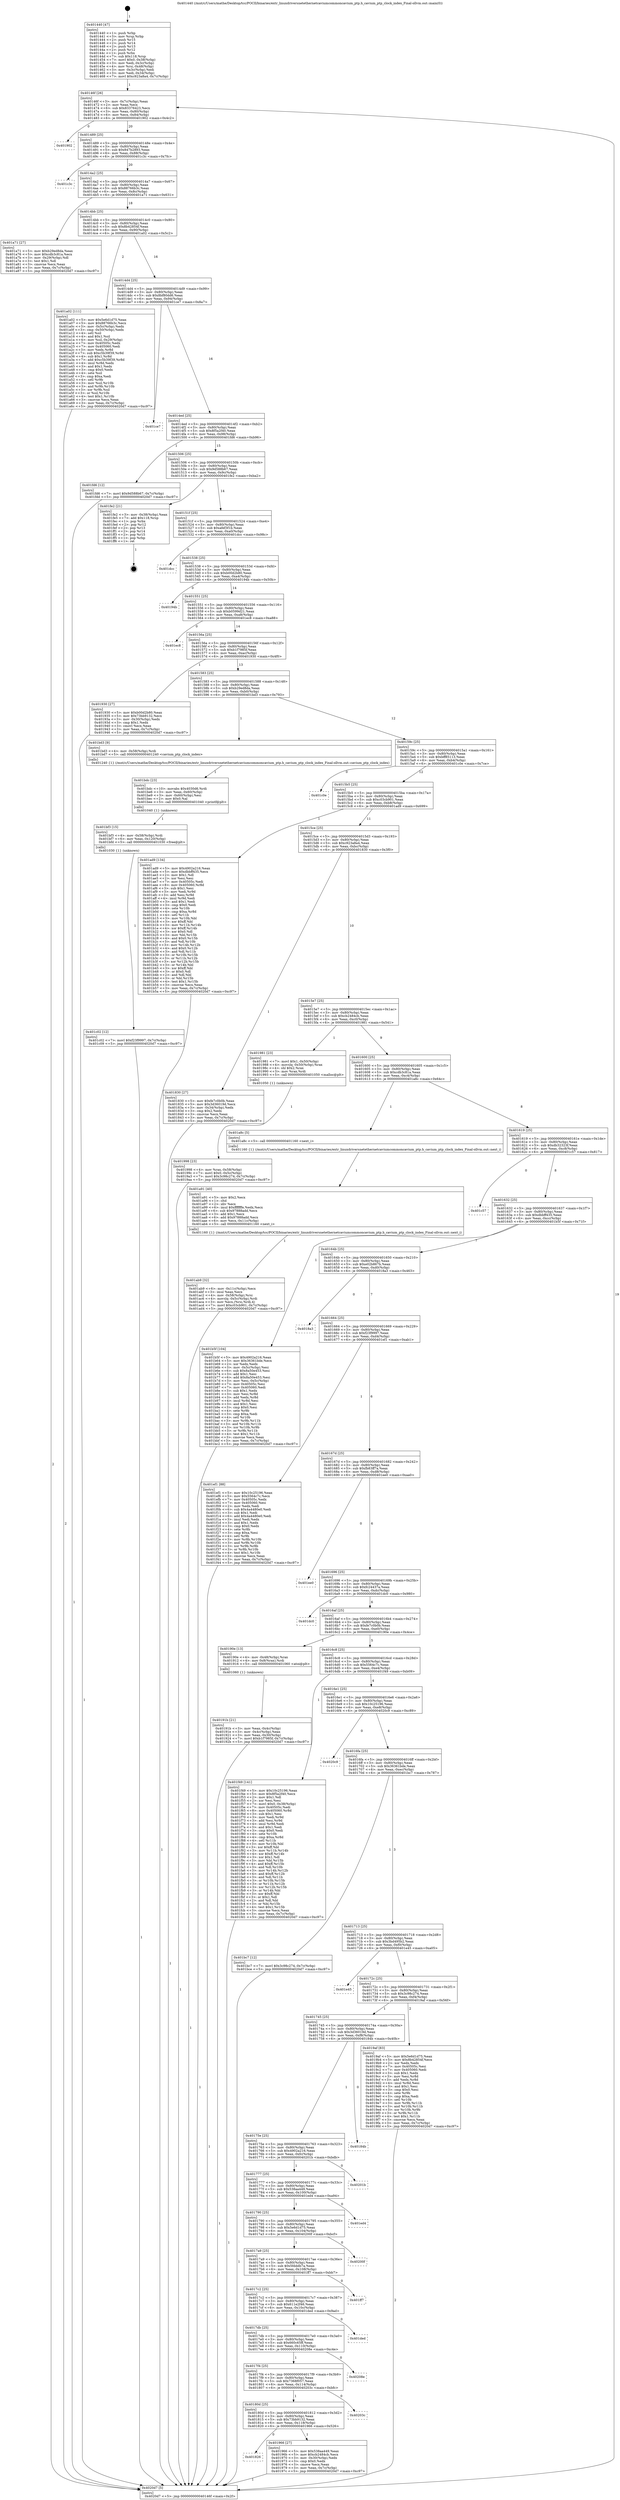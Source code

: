 digraph "0x401440" {
  label = "0x401440 (/mnt/c/Users/mathe/Desktop/tcc/POCII/binaries/extr_linuxdriversnetethernetcaviumcommoncavium_ptp.h_cavium_ptp_clock_index_Final-ollvm.out::main(0))"
  labelloc = "t"
  node[shape=record]

  Entry [label="",width=0.3,height=0.3,shape=circle,fillcolor=black,style=filled]
  "0x40146f" [label="{
     0x40146f [26]\l
     | [instrs]\l
     &nbsp;&nbsp;0x40146f \<+3\>: mov -0x7c(%rbp),%eax\l
     &nbsp;&nbsp;0x401472 \<+2\>: mov %eax,%ecx\l
     &nbsp;&nbsp;0x401474 \<+6\>: sub $0x83376423,%ecx\l
     &nbsp;&nbsp;0x40147a \<+3\>: mov %eax,-0x80(%rbp)\l
     &nbsp;&nbsp;0x40147d \<+6\>: mov %ecx,-0x84(%rbp)\l
     &nbsp;&nbsp;0x401483 \<+6\>: je 0000000000401902 \<main+0x4c2\>\l
  }"]
  "0x401902" [label="{
     0x401902\l
  }", style=dashed]
  "0x401489" [label="{
     0x401489 [25]\l
     | [instrs]\l
     &nbsp;&nbsp;0x401489 \<+5\>: jmp 000000000040148e \<main+0x4e\>\l
     &nbsp;&nbsp;0x40148e \<+3\>: mov -0x80(%rbp),%eax\l
     &nbsp;&nbsp;0x401491 \<+5\>: sub $0x847b2893,%eax\l
     &nbsp;&nbsp;0x401496 \<+6\>: mov %eax,-0x88(%rbp)\l
     &nbsp;&nbsp;0x40149c \<+6\>: je 0000000000401c3c \<main+0x7fc\>\l
  }"]
  Exit [label="",width=0.3,height=0.3,shape=circle,fillcolor=black,style=filled,peripheries=2]
  "0x401c3c" [label="{
     0x401c3c\l
  }", style=dashed]
  "0x4014a2" [label="{
     0x4014a2 [25]\l
     | [instrs]\l
     &nbsp;&nbsp;0x4014a2 \<+5\>: jmp 00000000004014a7 \<main+0x67\>\l
     &nbsp;&nbsp;0x4014a7 \<+3\>: mov -0x80(%rbp),%eax\l
     &nbsp;&nbsp;0x4014aa \<+5\>: sub $0x88766b3c,%eax\l
     &nbsp;&nbsp;0x4014af \<+6\>: mov %eax,-0x8c(%rbp)\l
     &nbsp;&nbsp;0x4014b5 \<+6\>: je 0000000000401a71 \<main+0x631\>\l
  }"]
  "0x401c02" [label="{
     0x401c02 [12]\l
     | [instrs]\l
     &nbsp;&nbsp;0x401c02 \<+7\>: movl $0xf23f9997,-0x7c(%rbp)\l
     &nbsp;&nbsp;0x401c09 \<+5\>: jmp 00000000004020d7 \<main+0xc97\>\l
  }"]
  "0x401a71" [label="{
     0x401a71 [27]\l
     | [instrs]\l
     &nbsp;&nbsp;0x401a71 \<+5\>: mov $0xb29ed8da,%eax\l
     &nbsp;&nbsp;0x401a76 \<+5\>: mov $0xcdb3c81a,%ecx\l
     &nbsp;&nbsp;0x401a7b \<+3\>: mov -0x29(%rbp),%dl\l
     &nbsp;&nbsp;0x401a7e \<+3\>: test $0x1,%dl\l
     &nbsp;&nbsp;0x401a81 \<+3\>: cmovne %ecx,%eax\l
     &nbsp;&nbsp;0x401a84 \<+3\>: mov %eax,-0x7c(%rbp)\l
     &nbsp;&nbsp;0x401a87 \<+5\>: jmp 00000000004020d7 \<main+0xc97\>\l
  }"]
  "0x4014bb" [label="{
     0x4014bb [25]\l
     | [instrs]\l
     &nbsp;&nbsp;0x4014bb \<+5\>: jmp 00000000004014c0 \<main+0x80\>\l
     &nbsp;&nbsp;0x4014c0 \<+3\>: mov -0x80(%rbp),%eax\l
     &nbsp;&nbsp;0x4014c3 \<+5\>: sub $0x8b42854f,%eax\l
     &nbsp;&nbsp;0x4014c8 \<+6\>: mov %eax,-0x90(%rbp)\l
     &nbsp;&nbsp;0x4014ce \<+6\>: je 0000000000401a02 \<main+0x5c2\>\l
  }"]
  "0x401bf3" [label="{
     0x401bf3 [15]\l
     | [instrs]\l
     &nbsp;&nbsp;0x401bf3 \<+4\>: mov -0x58(%rbp),%rdi\l
     &nbsp;&nbsp;0x401bf7 \<+6\>: mov %eax,-0x120(%rbp)\l
     &nbsp;&nbsp;0x401bfd \<+5\>: call 0000000000401030 \<free@plt\>\l
     | [calls]\l
     &nbsp;&nbsp;0x401030 \{1\} (unknown)\l
  }"]
  "0x401a02" [label="{
     0x401a02 [111]\l
     | [instrs]\l
     &nbsp;&nbsp;0x401a02 \<+5\>: mov $0x5e6d1d75,%eax\l
     &nbsp;&nbsp;0x401a07 \<+5\>: mov $0x88766b3c,%ecx\l
     &nbsp;&nbsp;0x401a0c \<+3\>: mov -0x5c(%rbp),%edx\l
     &nbsp;&nbsp;0x401a0f \<+3\>: cmp -0x50(%rbp),%edx\l
     &nbsp;&nbsp;0x401a12 \<+4\>: setl %sil\l
     &nbsp;&nbsp;0x401a16 \<+4\>: and $0x1,%sil\l
     &nbsp;&nbsp;0x401a1a \<+4\>: mov %sil,-0x29(%rbp)\l
     &nbsp;&nbsp;0x401a1e \<+7\>: mov 0x40505c,%edx\l
     &nbsp;&nbsp;0x401a25 \<+7\>: mov 0x405060,%edi\l
     &nbsp;&nbsp;0x401a2c \<+3\>: mov %edx,%r8d\l
     &nbsp;&nbsp;0x401a2f \<+7\>: sub $0xc5b39f39,%r8d\l
     &nbsp;&nbsp;0x401a36 \<+4\>: sub $0x1,%r8d\l
     &nbsp;&nbsp;0x401a3a \<+7\>: add $0xc5b39f39,%r8d\l
     &nbsp;&nbsp;0x401a41 \<+4\>: imul %r8d,%edx\l
     &nbsp;&nbsp;0x401a45 \<+3\>: and $0x1,%edx\l
     &nbsp;&nbsp;0x401a48 \<+3\>: cmp $0x0,%edx\l
     &nbsp;&nbsp;0x401a4b \<+4\>: sete %sil\l
     &nbsp;&nbsp;0x401a4f \<+3\>: cmp $0xa,%edi\l
     &nbsp;&nbsp;0x401a52 \<+4\>: setl %r9b\l
     &nbsp;&nbsp;0x401a56 \<+3\>: mov %sil,%r10b\l
     &nbsp;&nbsp;0x401a59 \<+3\>: and %r9b,%r10b\l
     &nbsp;&nbsp;0x401a5c \<+3\>: xor %r9b,%sil\l
     &nbsp;&nbsp;0x401a5f \<+3\>: or %sil,%r10b\l
     &nbsp;&nbsp;0x401a62 \<+4\>: test $0x1,%r10b\l
     &nbsp;&nbsp;0x401a66 \<+3\>: cmovne %ecx,%eax\l
     &nbsp;&nbsp;0x401a69 \<+3\>: mov %eax,-0x7c(%rbp)\l
     &nbsp;&nbsp;0x401a6c \<+5\>: jmp 00000000004020d7 \<main+0xc97\>\l
  }"]
  "0x4014d4" [label="{
     0x4014d4 [25]\l
     | [instrs]\l
     &nbsp;&nbsp;0x4014d4 \<+5\>: jmp 00000000004014d9 \<main+0x99\>\l
     &nbsp;&nbsp;0x4014d9 \<+3\>: mov -0x80(%rbp),%eax\l
     &nbsp;&nbsp;0x4014dc \<+5\>: sub $0x8bf80dd6,%eax\l
     &nbsp;&nbsp;0x4014e1 \<+6\>: mov %eax,-0x94(%rbp)\l
     &nbsp;&nbsp;0x4014e7 \<+6\>: je 0000000000401ce7 \<main+0x8a7\>\l
  }"]
  "0x401bdc" [label="{
     0x401bdc [23]\l
     | [instrs]\l
     &nbsp;&nbsp;0x401bdc \<+10\>: movabs $0x4030d6,%rdi\l
     &nbsp;&nbsp;0x401be6 \<+3\>: mov %eax,-0x60(%rbp)\l
     &nbsp;&nbsp;0x401be9 \<+3\>: mov -0x60(%rbp),%esi\l
     &nbsp;&nbsp;0x401bec \<+2\>: mov $0x0,%al\l
     &nbsp;&nbsp;0x401bee \<+5\>: call 0000000000401040 \<printf@plt\>\l
     | [calls]\l
     &nbsp;&nbsp;0x401040 \{1\} (unknown)\l
  }"]
  "0x401ce7" [label="{
     0x401ce7\l
  }", style=dashed]
  "0x4014ed" [label="{
     0x4014ed [25]\l
     | [instrs]\l
     &nbsp;&nbsp;0x4014ed \<+5\>: jmp 00000000004014f2 \<main+0xb2\>\l
     &nbsp;&nbsp;0x4014f2 \<+3\>: mov -0x80(%rbp),%eax\l
     &nbsp;&nbsp;0x4014f5 \<+5\>: sub $0x8f5a2f40,%eax\l
     &nbsp;&nbsp;0x4014fa \<+6\>: mov %eax,-0x98(%rbp)\l
     &nbsp;&nbsp;0x401500 \<+6\>: je 0000000000401fd6 \<main+0xb96\>\l
  }"]
  "0x401ab9" [label="{
     0x401ab9 [32]\l
     | [instrs]\l
     &nbsp;&nbsp;0x401ab9 \<+6\>: mov -0x11c(%rbp),%ecx\l
     &nbsp;&nbsp;0x401abf \<+3\>: imul %eax,%ecx\l
     &nbsp;&nbsp;0x401ac2 \<+4\>: mov -0x58(%rbp),%rsi\l
     &nbsp;&nbsp;0x401ac6 \<+4\>: movslq -0x5c(%rbp),%rdi\l
     &nbsp;&nbsp;0x401aca \<+3\>: mov %ecx,(%rsi,%rdi,4)\l
     &nbsp;&nbsp;0x401acd \<+7\>: movl $0xc03cb901,-0x7c(%rbp)\l
     &nbsp;&nbsp;0x401ad4 \<+5\>: jmp 00000000004020d7 \<main+0xc97\>\l
  }"]
  "0x401fd6" [label="{
     0x401fd6 [12]\l
     | [instrs]\l
     &nbsp;&nbsp;0x401fd6 \<+7\>: movl $0x9d588b67,-0x7c(%rbp)\l
     &nbsp;&nbsp;0x401fdd \<+5\>: jmp 00000000004020d7 \<main+0xc97\>\l
  }"]
  "0x401506" [label="{
     0x401506 [25]\l
     | [instrs]\l
     &nbsp;&nbsp;0x401506 \<+5\>: jmp 000000000040150b \<main+0xcb\>\l
     &nbsp;&nbsp;0x40150b \<+3\>: mov -0x80(%rbp),%eax\l
     &nbsp;&nbsp;0x40150e \<+5\>: sub $0x9d588b67,%eax\l
     &nbsp;&nbsp;0x401513 \<+6\>: mov %eax,-0x9c(%rbp)\l
     &nbsp;&nbsp;0x401519 \<+6\>: je 0000000000401fe2 \<main+0xba2\>\l
  }"]
  "0x401a91" [label="{
     0x401a91 [40]\l
     | [instrs]\l
     &nbsp;&nbsp;0x401a91 \<+5\>: mov $0x2,%ecx\l
     &nbsp;&nbsp;0x401a96 \<+1\>: cltd\l
     &nbsp;&nbsp;0x401a97 \<+2\>: idiv %ecx\l
     &nbsp;&nbsp;0x401a99 \<+6\>: imul $0xfffffffe,%edx,%ecx\l
     &nbsp;&nbsp;0x401a9f \<+6\>: sub $0x97888add,%ecx\l
     &nbsp;&nbsp;0x401aa5 \<+3\>: add $0x1,%ecx\l
     &nbsp;&nbsp;0x401aa8 \<+6\>: add $0x97888add,%ecx\l
     &nbsp;&nbsp;0x401aae \<+6\>: mov %ecx,-0x11c(%rbp)\l
     &nbsp;&nbsp;0x401ab4 \<+5\>: call 0000000000401160 \<next_i\>\l
     | [calls]\l
     &nbsp;&nbsp;0x401160 \{1\} (/mnt/c/Users/mathe/Desktop/tcc/POCII/binaries/extr_linuxdriversnetethernetcaviumcommoncavium_ptp.h_cavium_ptp_clock_index_Final-ollvm.out::next_i)\l
  }"]
  "0x401fe2" [label="{
     0x401fe2 [21]\l
     | [instrs]\l
     &nbsp;&nbsp;0x401fe2 \<+3\>: mov -0x38(%rbp),%eax\l
     &nbsp;&nbsp;0x401fe5 \<+7\>: add $0x118,%rsp\l
     &nbsp;&nbsp;0x401fec \<+1\>: pop %rbx\l
     &nbsp;&nbsp;0x401fed \<+2\>: pop %r12\l
     &nbsp;&nbsp;0x401fef \<+2\>: pop %r13\l
     &nbsp;&nbsp;0x401ff1 \<+2\>: pop %r14\l
     &nbsp;&nbsp;0x401ff3 \<+2\>: pop %r15\l
     &nbsp;&nbsp;0x401ff5 \<+1\>: pop %rbp\l
     &nbsp;&nbsp;0x401ff6 \<+1\>: ret\l
  }"]
  "0x40151f" [label="{
     0x40151f [25]\l
     | [instrs]\l
     &nbsp;&nbsp;0x40151f \<+5\>: jmp 0000000000401524 \<main+0xe4\>\l
     &nbsp;&nbsp;0x401524 \<+3\>: mov -0x80(%rbp),%eax\l
     &nbsp;&nbsp;0x401527 \<+5\>: sub $0xafef3f1b,%eax\l
     &nbsp;&nbsp;0x40152c \<+6\>: mov %eax,-0xa0(%rbp)\l
     &nbsp;&nbsp;0x401532 \<+6\>: je 0000000000401dcc \<main+0x98c\>\l
  }"]
  "0x401998" [label="{
     0x401998 [23]\l
     | [instrs]\l
     &nbsp;&nbsp;0x401998 \<+4\>: mov %rax,-0x58(%rbp)\l
     &nbsp;&nbsp;0x40199c \<+7\>: movl $0x0,-0x5c(%rbp)\l
     &nbsp;&nbsp;0x4019a3 \<+7\>: movl $0x3c98c274,-0x7c(%rbp)\l
     &nbsp;&nbsp;0x4019aa \<+5\>: jmp 00000000004020d7 \<main+0xc97\>\l
  }"]
  "0x401dcc" [label="{
     0x401dcc\l
  }", style=dashed]
  "0x401538" [label="{
     0x401538 [25]\l
     | [instrs]\l
     &nbsp;&nbsp;0x401538 \<+5\>: jmp 000000000040153d \<main+0xfd\>\l
     &nbsp;&nbsp;0x40153d \<+3\>: mov -0x80(%rbp),%eax\l
     &nbsp;&nbsp;0x401540 \<+5\>: sub $0xb00d2b80,%eax\l
     &nbsp;&nbsp;0x401545 \<+6\>: mov %eax,-0xa4(%rbp)\l
     &nbsp;&nbsp;0x40154b \<+6\>: je 000000000040194b \<main+0x50b\>\l
  }"]
  "0x401826" [label="{
     0x401826\l
  }", style=dashed]
  "0x40194b" [label="{
     0x40194b\l
  }", style=dashed]
  "0x401551" [label="{
     0x401551 [25]\l
     | [instrs]\l
     &nbsp;&nbsp;0x401551 \<+5\>: jmp 0000000000401556 \<main+0x116\>\l
     &nbsp;&nbsp;0x401556 \<+3\>: mov -0x80(%rbp),%eax\l
     &nbsp;&nbsp;0x401559 \<+5\>: sub $0xb0599d21,%eax\l
     &nbsp;&nbsp;0x40155e \<+6\>: mov %eax,-0xa8(%rbp)\l
     &nbsp;&nbsp;0x401564 \<+6\>: je 0000000000401ec8 \<main+0xa88\>\l
  }"]
  "0x401966" [label="{
     0x401966 [27]\l
     | [instrs]\l
     &nbsp;&nbsp;0x401966 \<+5\>: mov $0x538aa449,%eax\l
     &nbsp;&nbsp;0x40196b \<+5\>: mov $0xcb2484cb,%ecx\l
     &nbsp;&nbsp;0x401970 \<+3\>: mov -0x30(%rbp),%edx\l
     &nbsp;&nbsp;0x401973 \<+3\>: cmp $0x0,%edx\l
     &nbsp;&nbsp;0x401976 \<+3\>: cmove %ecx,%eax\l
     &nbsp;&nbsp;0x401979 \<+3\>: mov %eax,-0x7c(%rbp)\l
     &nbsp;&nbsp;0x40197c \<+5\>: jmp 00000000004020d7 \<main+0xc97\>\l
  }"]
  "0x401ec8" [label="{
     0x401ec8\l
  }", style=dashed]
  "0x40156a" [label="{
     0x40156a [25]\l
     | [instrs]\l
     &nbsp;&nbsp;0x40156a \<+5\>: jmp 000000000040156f \<main+0x12f\>\l
     &nbsp;&nbsp;0x40156f \<+3\>: mov -0x80(%rbp),%eax\l
     &nbsp;&nbsp;0x401572 \<+5\>: sub $0xb1f7985f,%eax\l
     &nbsp;&nbsp;0x401577 \<+6\>: mov %eax,-0xac(%rbp)\l
     &nbsp;&nbsp;0x40157d \<+6\>: je 0000000000401930 \<main+0x4f0\>\l
  }"]
  "0x40180d" [label="{
     0x40180d [25]\l
     | [instrs]\l
     &nbsp;&nbsp;0x40180d \<+5\>: jmp 0000000000401812 \<main+0x3d2\>\l
     &nbsp;&nbsp;0x401812 \<+3\>: mov -0x80(%rbp),%eax\l
     &nbsp;&nbsp;0x401815 \<+5\>: sub $0x73bb9132,%eax\l
     &nbsp;&nbsp;0x40181a \<+6\>: mov %eax,-0x118(%rbp)\l
     &nbsp;&nbsp;0x401820 \<+6\>: je 0000000000401966 \<main+0x526\>\l
  }"]
  "0x401930" [label="{
     0x401930 [27]\l
     | [instrs]\l
     &nbsp;&nbsp;0x401930 \<+5\>: mov $0xb00d2b80,%eax\l
     &nbsp;&nbsp;0x401935 \<+5\>: mov $0x73bb9132,%ecx\l
     &nbsp;&nbsp;0x40193a \<+3\>: mov -0x30(%rbp),%edx\l
     &nbsp;&nbsp;0x40193d \<+3\>: cmp $0x1,%edx\l
     &nbsp;&nbsp;0x401940 \<+3\>: cmovl %ecx,%eax\l
     &nbsp;&nbsp;0x401943 \<+3\>: mov %eax,-0x7c(%rbp)\l
     &nbsp;&nbsp;0x401946 \<+5\>: jmp 00000000004020d7 \<main+0xc97\>\l
  }"]
  "0x401583" [label="{
     0x401583 [25]\l
     | [instrs]\l
     &nbsp;&nbsp;0x401583 \<+5\>: jmp 0000000000401588 \<main+0x148\>\l
     &nbsp;&nbsp;0x401588 \<+3\>: mov -0x80(%rbp),%eax\l
     &nbsp;&nbsp;0x40158b \<+5\>: sub $0xb29ed8da,%eax\l
     &nbsp;&nbsp;0x401590 \<+6\>: mov %eax,-0xb0(%rbp)\l
     &nbsp;&nbsp;0x401596 \<+6\>: je 0000000000401bd3 \<main+0x793\>\l
  }"]
  "0x40203c" [label="{
     0x40203c\l
  }", style=dashed]
  "0x401bd3" [label="{
     0x401bd3 [9]\l
     | [instrs]\l
     &nbsp;&nbsp;0x401bd3 \<+4\>: mov -0x58(%rbp),%rdi\l
     &nbsp;&nbsp;0x401bd7 \<+5\>: call 0000000000401240 \<cavium_ptp_clock_index\>\l
     | [calls]\l
     &nbsp;&nbsp;0x401240 \{1\} (/mnt/c/Users/mathe/Desktop/tcc/POCII/binaries/extr_linuxdriversnetethernetcaviumcommoncavium_ptp.h_cavium_ptp_clock_index_Final-ollvm.out::cavium_ptp_clock_index)\l
  }"]
  "0x40159c" [label="{
     0x40159c [25]\l
     | [instrs]\l
     &nbsp;&nbsp;0x40159c \<+5\>: jmp 00000000004015a1 \<main+0x161\>\l
     &nbsp;&nbsp;0x4015a1 \<+3\>: mov -0x80(%rbp),%eax\l
     &nbsp;&nbsp;0x4015a4 \<+5\>: sub $0xbff85113,%eax\l
     &nbsp;&nbsp;0x4015a9 \<+6\>: mov %eax,-0xb4(%rbp)\l
     &nbsp;&nbsp;0x4015af \<+6\>: je 0000000000401c0e \<main+0x7ce\>\l
  }"]
  "0x4017f4" [label="{
     0x4017f4 [25]\l
     | [instrs]\l
     &nbsp;&nbsp;0x4017f4 \<+5\>: jmp 00000000004017f9 \<main+0x3b9\>\l
     &nbsp;&nbsp;0x4017f9 \<+3\>: mov -0x80(%rbp),%eax\l
     &nbsp;&nbsp;0x4017fc \<+5\>: sub $0x7368f057,%eax\l
     &nbsp;&nbsp;0x401801 \<+6\>: mov %eax,-0x114(%rbp)\l
     &nbsp;&nbsp;0x401807 \<+6\>: je 000000000040203c \<main+0xbfc\>\l
  }"]
  "0x401c0e" [label="{
     0x401c0e\l
  }", style=dashed]
  "0x4015b5" [label="{
     0x4015b5 [25]\l
     | [instrs]\l
     &nbsp;&nbsp;0x4015b5 \<+5\>: jmp 00000000004015ba \<main+0x17a\>\l
     &nbsp;&nbsp;0x4015ba \<+3\>: mov -0x80(%rbp),%eax\l
     &nbsp;&nbsp;0x4015bd \<+5\>: sub $0xc03cb901,%eax\l
     &nbsp;&nbsp;0x4015c2 \<+6\>: mov %eax,-0xb8(%rbp)\l
     &nbsp;&nbsp;0x4015c8 \<+6\>: je 0000000000401ad9 \<main+0x699\>\l
  }"]
  "0x40208e" [label="{
     0x40208e\l
  }", style=dashed]
  "0x401ad9" [label="{
     0x401ad9 [134]\l
     | [instrs]\l
     &nbsp;&nbsp;0x401ad9 \<+5\>: mov $0x4902a216,%eax\l
     &nbsp;&nbsp;0x401ade \<+5\>: mov $0xdbbff435,%ecx\l
     &nbsp;&nbsp;0x401ae3 \<+2\>: mov $0x1,%dl\l
     &nbsp;&nbsp;0x401ae5 \<+2\>: xor %esi,%esi\l
     &nbsp;&nbsp;0x401ae7 \<+7\>: mov 0x40505c,%edi\l
     &nbsp;&nbsp;0x401aee \<+8\>: mov 0x405060,%r8d\l
     &nbsp;&nbsp;0x401af6 \<+3\>: sub $0x1,%esi\l
     &nbsp;&nbsp;0x401af9 \<+3\>: mov %edi,%r9d\l
     &nbsp;&nbsp;0x401afc \<+3\>: add %esi,%r9d\l
     &nbsp;&nbsp;0x401aff \<+4\>: imul %r9d,%edi\l
     &nbsp;&nbsp;0x401b03 \<+3\>: and $0x1,%edi\l
     &nbsp;&nbsp;0x401b06 \<+3\>: cmp $0x0,%edi\l
     &nbsp;&nbsp;0x401b09 \<+4\>: sete %r10b\l
     &nbsp;&nbsp;0x401b0d \<+4\>: cmp $0xa,%r8d\l
     &nbsp;&nbsp;0x401b11 \<+4\>: setl %r11b\l
     &nbsp;&nbsp;0x401b15 \<+3\>: mov %r10b,%bl\l
     &nbsp;&nbsp;0x401b18 \<+3\>: xor $0xff,%bl\l
     &nbsp;&nbsp;0x401b1b \<+3\>: mov %r11b,%r14b\l
     &nbsp;&nbsp;0x401b1e \<+4\>: xor $0xff,%r14b\l
     &nbsp;&nbsp;0x401b22 \<+3\>: xor $0x0,%dl\l
     &nbsp;&nbsp;0x401b25 \<+3\>: mov %bl,%r15b\l
     &nbsp;&nbsp;0x401b28 \<+4\>: and $0x0,%r15b\l
     &nbsp;&nbsp;0x401b2c \<+3\>: and %dl,%r10b\l
     &nbsp;&nbsp;0x401b2f \<+3\>: mov %r14b,%r12b\l
     &nbsp;&nbsp;0x401b32 \<+4\>: and $0x0,%r12b\l
     &nbsp;&nbsp;0x401b36 \<+3\>: and %dl,%r11b\l
     &nbsp;&nbsp;0x401b39 \<+3\>: or %r10b,%r15b\l
     &nbsp;&nbsp;0x401b3c \<+3\>: or %r11b,%r12b\l
     &nbsp;&nbsp;0x401b3f \<+3\>: xor %r12b,%r15b\l
     &nbsp;&nbsp;0x401b42 \<+3\>: or %r14b,%bl\l
     &nbsp;&nbsp;0x401b45 \<+3\>: xor $0xff,%bl\l
     &nbsp;&nbsp;0x401b48 \<+3\>: or $0x0,%dl\l
     &nbsp;&nbsp;0x401b4b \<+2\>: and %dl,%bl\l
     &nbsp;&nbsp;0x401b4d \<+3\>: or %bl,%r15b\l
     &nbsp;&nbsp;0x401b50 \<+4\>: test $0x1,%r15b\l
     &nbsp;&nbsp;0x401b54 \<+3\>: cmovne %ecx,%eax\l
     &nbsp;&nbsp;0x401b57 \<+3\>: mov %eax,-0x7c(%rbp)\l
     &nbsp;&nbsp;0x401b5a \<+5\>: jmp 00000000004020d7 \<main+0xc97\>\l
  }"]
  "0x4015ce" [label="{
     0x4015ce [25]\l
     | [instrs]\l
     &nbsp;&nbsp;0x4015ce \<+5\>: jmp 00000000004015d3 \<main+0x193\>\l
     &nbsp;&nbsp;0x4015d3 \<+3\>: mov -0x80(%rbp),%eax\l
     &nbsp;&nbsp;0x4015d6 \<+5\>: sub $0xc923a8a4,%eax\l
     &nbsp;&nbsp;0x4015db \<+6\>: mov %eax,-0xbc(%rbp)\l
     &nbsp;&nbsp;0x4015e1 \<+6\>: je 0000000000401830 \<main+0x3f0\>\l
  }"]
  "0x4017db" [label="{
     0x4017db [25]\l
     | [instrs]\l
     &nbsp;&nbsp;0x4017db \<+5\>: jmp 00000000004017e0 \<main+0x3a0\>\l
     &nbsp;&nbsp;0x4017e0 \<+3\>: mov -0x80(%rbp),%eax\l
     &nbsp;&nbsp;0x4017e3 \<+5\>: sub $0x660c65ff,%eax\l
     &nbsp;&nbsp;0x4017e8 \<+6\>: mov %eax,-0x110(%rbp)\l
     &nbsp;&nbsp;0x4017ee \<+6\>: je 000000000040208e \<main+0xc4e\>\l
  }"]
  "0x401830" [label="{
     0x401830 [27]\l
     | [instrs]\l
     &nbsp;&nbsp;0x401830 \<+5\>: mov $0xfe7c0b0b,%eax\l
     &nbsp;&nbsp;0x401835 \<+5\>: mov $0x3d36019d,%ecx\l
     &nbsp;&nbsp;0x40183a \<+3\>: mov -0x34(%rbp),%edx\l
     &nbsp;&nbsp;0x40183d \<+3\>: cmp $0x2,%edx\l
     &nbsp;&nbsp;0x401840 \<+3\>: cmovne %ecx,%eax\l
     &nbsp;&nbsp;0x401843 \<+3\>: mov %eax,-0x7c(%rbp)\l
     &nbsp;&nbsp;0x401846 \<+5\>: jmp 00000000004020d7 \<main+0xc97\>\l
  }"]
  "0x4015e7" [label="{
     0x4015e7 [25]\l
     | [instrs]\l
     &nbsp;&nbsp;0x4015e7 \<+5\>: jmp 00000000004015ec \<main+0x1ac\>\l
     &nbsp;&nbsp;0x4015ec \<+3\>: mov -0x80(%rbp),%eax\l
     &nbsp;&nbsp;0x4015ef \<+5\>: sub $0xcb2484cb,%eax\l
     &nbsp;&nbsp;0x4015f4 \<+6\>: mov %eax,-0xc0(%rbp)\l
     &nbsp;&nbsp;0x4015fa \<+6\>: je 0000000000401981 \<main+0x541\>\l
  }"]
  "0x4020d7" [label="{
     0x4020d7 [5]\l
     | [instrs]\l
     &nbsp;&nbsp;0x4020d7 \<+5\>: jmp 000000000040146f \<main+0x2f\>\l
  }"]
  "0x401440" [label="{
     0x401440 [47]\l
     | [instrs]\l
     &nbsp;&nbsp;0x401440 \<+1\>: push %rbp\l
     &nbsp;&nbsp;0x401441 \<+3\>: mov %rsp,%rbp\l
     &nbsp;&nbsp;0x401444 \<+2\>: push %r15\l
     &nbsp;&nbsp;0x401446 \<+2\>: push %r14\l
     &nbsp;&nbsp;0x401448 \<+2\>: push %r13\l
     &nbsp;&nbsp;0x40144a \<+2\>: push %r12\l
     &nbsp;&nbsp;0x40144c \<+1\>: push %rbx\l
     &nbsp;&nbsp;0x40144d \<+7\>: sub $0x118,%rsp\l
     &nbsp;&nbsp;0x401454 \<+7\>: movl $0x0,-0x38(%rbp)\l
     &nbsp;&nbsp;0x40145b \<+3\>: mov %edi,-0x3c(%rbp)\l
     &nbsp;&nbsp;0x40145e \<+4\>: mov %rsi,-0x48(%rbp)\l
     &nbsp;&nbsp;0x401462 \<+3\>: mov -0x3c(%rbp),%edi\l
     &nbsp;&nbsp;0x401465 \<+3\>: mov %edi,-0x34(%rbp)\l
     &nbsp;&nbsp;0x401468 \<+7\>: movl $0xc923a8a4,-0x7c(%rbp)\l
  }"]
  "0x401ded" [label="{
     0x401ded\l
  }", style=dashed]
  "0x401981" [label="{
     0x401981 [23]\l
     | [instrs]\l
     &nbsp;&nbsp;0x401981 \<+7\>: movl $0x1,-0x50(%rbp)\l
     &nbsp;&nbsp;0x401988 \<+4\>: movslq -0x50(%rbp),%rax\l
     &nbsp;&nbsp;0x40198c \<+4\>: shl $0x2,%rax\l
     &nbsp;&nbsp;0x401990 \<+3\>: mov %rax,%rdi\l
     &nbsp;&nbsp;0x401993 \<+5\>: call 0000000000401050 \<malloc@plt\>\l
     | [calls]\l
     &nbsp;&nbsp;0x401050 \{1\} (unknown)\l
  }"]
  "0x401600" [label="{
     0x401600 [25]\l
     | [instrs]\l
     &nbsp;&nbsp;0x401600 \<+5\>: jmp 0000000000401605 \<main+0x1c5\>\l
     &nbsp;&nbsp;0x401605 \<+3\>: mov -0x80(%rbp),%eax\l
     &nbsp;&nbsp;0x401608 \<+5\>: sub $0xcdb3c81a,%eax\l
     &nbsp;&nbsp;0x40160d \<+6\>: mov %eax,-0xc4(%rbp)\l
     &nbsp;&nbsp;0x401613 \<+6\>: je 0000000000401a8c \<main+0x64c\>\l
  }"]
  "0x4017c2" [label="{
     0x4017c2 [25]\l
     | [instrs]\l
     &nbsp;&nbsp;0x4017c2 \<+5\>: jmp 00000000004017c7 \<main+0x387\>\l
     &nbsp;&nbsp;0x4017c7 \<+3\>: mov -0x80(%rbp),%eax\l
     &nbsp;&nbsp;0x4017ca \<+5\>: sub $0x611e2f46,%eax\l
     &nbsp;&nbsp;0x4017cf \<+6\>: mov %eax,-0x10c(%rbp)\l
     &nbsp;&nbsp;0x4017d5 \<+6\>: je 0000000000401ded \<main+0x9ad\>\l
  }"]
  "0x401a8c" [label="{
     0x401a8c [5]\l
     | [instrs]\l
     &nbsp;&nbsp;0x401a8c \<+5\>: call 0000000000401160 \<next_i\>\l
     | [calls]\l
     &nbsp;&nbsp;0x401160 \{1\} (/mnt/c/Users/mathe/Desktop/tcc/POCII/binaries/extr_linuxdriversnetethernetcaviumcommoncavium_ptp.h_cavium_ptp_clock_index_Final-ollvm.out::next_i)\l
  }"]
  "0x401619" [label="{
     0x401619 [25]\l
     | [instrs]\l
     &nbsp;&nbsp;0x401619 \<+5\>: jmp 000000000040161e \<main+0x1de\>\l
     &nbsp;&nbsp;0x40161e \<+3\>: mov -0x80(%rbp),%eax\l
     &nbsp;&nbsp;0x401621 \<+5\>: sub $0xdb32323f,%eax\l
     &nbsp;&nbsp;0x401626 \<+6\>: mov %eax,-0xc8(%rbp)\l
     &nbsp;&nbsp;0x40162c \<+6\>: je 0000000000401c57 \<main+0x817\>\l
  }"]
  "0x401ff7" [label="{
     0x401ff7\l
  }", style=dashed]
  "0x401c57" [label="{
     0x401c57\l
  }", style=dashed]
  "0x401632" [label="{
     0x401632 [25]\l
     | [instrs]\l
     &nbsp;&nbsp;0x401632 \<+5\>: jmp 0000000000401637 \<main+0x1f7\>\l
     &nbsp;&nbsp;0x401637 \<+3\>: mov -0x80(%rbp),%eax\l
     &nbsp;&nbsp;0x40163a \<+5\>: sub $0xdbbff435,%eax\l
     &nbsp;&nbsp;0x40163f \<+6\>: mov %eax,-0xcc(%rbp)\l
     &nbsp;&nbsp;0x401645 \<+6\>: je 0000000000401b5f \<main+0x71f\>\l
  }"]
  "0x4017a9" [label="{
     0x4017a9 [25]\l
     | [instrs]\l
     &nbsp;&nbsp;0x4017a9 \<+5\>: jmp 00000000004017ae \<main+0x36e\>\l
     &nbsp;&nbsp;0x4017ae \<+3\>: mov -0x80(%rbp),%eax\l
     &nbsp;&nbsp;0x4017b1 \<+5\>: sub $0x5fdddb7a,%eax\l
     &nbsp;&nbsp;0x4017b6 \<+6\>: mov %eax,-0x108(%rbp)\l
     &nbsp;&nbsp;0x4017bc \<+6\>: je 0000000000401ff7 \<main+0xbb7\>\l
  }"]
  "0x401b5f" [label="{
     0x401b5f [104]\l
     | [instrs]\l
     &nbsp;&nbsp;0x401b5f \<+5\>: mov $0x4902a216,%eax\l
     &nbsp;&nbsp;0x401b64 \<+5\>: mov $0x36361bde,%ecx\l
     &nbsp;&nbsp;0x401b69 \<+2\>: xor %edx,%edx\l
     &nbsp;&nbsp;0x401b6b \<+3\>: mov -0x5c(%rbp),%esi\l
     &nbsp;&nbsp;0x401b6e \<+6\>: sub $0x8a50e453,%esi\l
     &nbsp;&nbsp;0x401b74 \<+3\>: add $0x1,%esi\l
     &nbsp;&nbsp;0x401b77 \<+6\>: add $0x8a50e453,%esi\l
     &nbsp;&nbsp;0x401b7d \<+3\>: mov %esi,-0x5c(%rbp)\l
     &nbsp;&nbsp;0x401b80 \<+7\>: mov 0x40505c,%esi\l
     &nbsp;&nbsp;0x401b87 \<+7\>: mov 0x405060,%edi\l
     &nbsp;&nbsp;0x401b8e \<+3\>: sub $0x1,%edx\l
     &nbsp;&nbsp;0x401b91 \<+3\>: mov %esi,%r8d\l
     &nbsp;&nbsp;0x401b94 \<+3\>: add %edx,%r8d\l
     &nbsp;&nbsp;0x401b97 \<+4\>: imul %r8d,%esi\l
     &nbsp;&nbsp;0x401b9b \<+3\>: and $0x1,%esi\l
     &nbsp;&nbsp;0x401b9e \<+3\>: cmp $0x0,%esi\l
     &nbsp;&nbsp;0x401ba1 \<+4\>: sete %r9b\l
     &nbsp;&nbsp;0x401ba5 \<+3\>: cmp $0xa,%edi\l
     &nbsp;&nbsp;0x401ba8 \<+4\>: setl %r10b\l
     &nbsp;&nbsp;0x401bac \<+3\>: mov %r9b,%r11b\l
     &nbsp;&nbsp;0x401baf \<+3\>: and %r10b,%r11b\l
     &nbsp;&nbsp;0x401bb2 \<+3\>: xor %r10b,%r9b\l
     &nbsp;&nbsp;0x401bb5 \<+3\>: or %r9b,%r11b\l
     &nbsp;&nbsp;0x401bb8 \<+4\>: test $0x1,%r11b\l
     &nbsp;&nbsp;0x401bbc \<+3\>: cmovne %ecx,%eax\l
     &nbsp;&nbsp;0x401bbf \<+3\>: mov %eax,-0x7c(%rbp)\l
     &nbsp;&nbsp;0x401bc2 \<+5\>: jmp 00000000004020d7 \<main+0xc97\>\l
  }"]
  "0x40164b" [label="{
     0x40164b [25]\l
     | [instrs]\l
     &nbsp;&nbsp;0x40164b \<+5\>: jmp 0000000000401650 \<main+0x210\>\l
     &nbsp;&nbsp;0x401650 \<+3\>: mov -0x80(%rbp),%eax\l
     &nbsp;&nbsp;0x401653 \<+5\>: sub $0xe02b867b,%eax\l
     &nbsp;&nbsp;0x401658 \<+6\>: mov %eax,-0xd0(%rbp)\l
     &nbsp;&nbsp;0x40165e \<+6\>: je 00000000004018a3 \<main+0x463\>\l
  }"]
  "0x40200f" [label="{
     0x40200f\l
  }", style=dashed]
  "0x4018a3" [label="{
     0x4018a3\l
  }", style=dashed]
  "0x401664" [label="{
     0x401664 [25]\l
     | [instrs]\l
     &nbsp;&nbsp;0x401664 \<+5\>: jmp 0000000000401669 \<main+0x229\>\l
     &nbsp;&nbsp;0x401669 \<+3\>: mov -0x80(%rbp),%eax\l
     &nbsp;&nbsp;0x40166c \<+5\>: sub $0xf23f9997,%eax\l
     &nbsp;&nbsp;0x401671 \<+6\>: mov %eax,-0xd4(%rbp)\l
     &nbsp;&nbsp;0x401677 \<+6\>: je 0000000000401ef1 \<main+0xab1\>\l
  }"]
  "0x401790" [label="{
     0x401790 [25]\l
     | [instrs]\l
     &nbsp;&nbsp;0x401790 \<+5\>: jmp 0000000000401795 \<main+0x355\>\l
     &nbsp;&nbsp;0x401795 \<+3\>: mov -0x80(%rbp),%eax\l
     &nbsp;&nbsp;0x401798 \<+5\>: sub $0x5e6d1d75,%eax\l
     &nbsp;&nbsp;0x40179d \<+6\>: mov %eax,-0x104(%rbp)\l
     &nbsp;&nbsp;0x4017a3 \<+6\>: je 000000000040200f \<main+0xbcf\>\l
  }"]
  "0x401ef1" [label="{
     0x401ef1 [88]\l
     | [instrs]\l
     &nbsp;&nbsp;0x401ef1 \<+5\>: mov $0x10c25196,%eax\l
     &nbsp;&nbsp;0x401ef6 \<+5\>: mov $0x5564c7c,%ecx\l
     &nbsp;&nbsp;0x401efb \<+7\>: mov 0x40505c,%edx\l
     &nbsp;&nbsp;0x401f02 \<+7\>: mov 0x405060,%esi\l
     &nbsp;&nbsp;0x401f09 \<+2\>: mov %edx,%edi\l
     &nbsp;&nbsp;0x401f0b \<+6\>: sub $0x4a4480e0,%edi\l
     &nbsp;&nbsp;0x401f11 \<+3\>: sub $0x1,%edi\l
     &nbsp;&nbsp;0x401f14 \<+6\>: add $0x4a4480e0,%edi\l
     &nbsp;&nbsp;0x401f1a \<+3\>: imul %edi,%edx\l
     &nbsp;&nbsp;0x401f1d \<+3\>: and $0x1,%edx\l
     &nbsp;&nbsp;0x401f20 \<+3\>: cmp $0x0,%edx\l
     &nbsp;&nbsp;0x401f23 \<+4\>: sete %r8b\l
     &nbsp;&nbsp;0x401f27 \<+3\>: cmp $0xa,%esi\l
     &nbsp;&nbsp;0x401f2a \<+4\>: setl %r9b\l
     &nbsp;&nbsp;0x401f2e \<+3\>: mov %r8b,%r10b\l
     &nbsp;&nbsp;0x401f31 \<+3\>: and %r9b,%r10b\l
     &nbsp;&nbsp;0x401f34 \<+3\>: xor %r9b,%r8b\l
     &nbsp;&nbsp;0x401f37 \<+3\>: or %r8b,%r10b\l
     &nbsp;&nbsp;0x401f3a \<+4\>: test $0x1,%r10b\l
     &nbsp;&nbsp;0x401f3e \<+3\>: cmovne %ecx,%eax\l
     &nbsp;&nbsp;0x401f41 \<+3\>: mov %eax,-0x7c(%rbp)\l
     &nbsp;&nbsp;0x401f44 \<+5\>: jmp 00000000004020d7 \<main+0xc97\>\l
  }"]
  "0x40167d" [label="{
     0x40167d [25]\l
     | [instrs]\l
     &nbsp;&nbsp;0x40167d \<+5\>: jmp 0000000000401682 \<main+0x242\>\l
     &nbsp;&nbsp;0x401682 \<+3\>: mov -0x80(%rbp),%eax\l
     &nbsp;&nbsp;0x401685 \<+5\>: sub $0xfb83ff7a,%eax\l
     &nbsp;&nbsp;0x40168a \<+6\>: mov %eax,-0xd8(%rbp)\l
     &nbsp;&nbsp;0x401690 \<+6\>: je 0000000000401ee0 \<main+0xaa0\>\l
  }"]
  "0x401ed4" [label="{
     0x401ed4\l
  }", style=dashed]
  "0x401ee0" [label="{
     0x401ee0\l
  }", style=dashed]
  "0x401696" [label="{
     0x401696 [25]\l
     | [instrs]\l
     &nbsp;&nbsp;0x401696 \<+5\>: jmp 000000000040169b \<main+0x25b\>\l
     &nbsp;&nbsp;0x40169b \<+3\>: mov -0x80(%rbp),%eax\l
     &nbsp;&nbsp;0x40169e \<+5\>: sub $0xfc24437a,%eax\l
     &nbsp;&nbsp;0x4016a3 \<+6\>: mov %eax,-0xdc(%rbp)\l
     &nbsp;&nbsp;0x4016a9 \<+6\>: je 0000000000401dc0 \<main+0x980\>\l
  }"]
  "0x401777" [label="{
     0x401777 [25]\l
     | [instrs]\l
     &nbsp;&nbsp;0x401777 \<+5\>: jmp 000000000040177c \<main+0x33c\>\l
     &nbsp;&nbsp;0x40177c \<+3\>: mov -0x80(%rbp),%eax\l
     &nbsp;&nbsp;0x40177f \<+5\>: sub $0x538aa449,%eax\l
     &nbsp;&nbsp;0x401784 \<+6\>: mov %eax,-0x100(%rbp)\l
     &nbsp;&nbsp;0x40178a \<+6\>: je 0000000000401ed4 \<main+0xa94\>\l
  }"]
  "0x401dc0" [label="{
     0x401dc0\l
  }", style=dashed]
  "0x4016af" [label="{
     0x4016af [25]\l
     | [instrs]\l
     &nbsp;&nbsp;0x4016af \<+5\>: jmp 00000000004016b4 \<main+0x274\>\l
     &nbsp;&nbsp;0x4016b4 \<+3\>: mov -0x80(%rbp),%eax\l
     &nbsp;&nbsp;0x4016b7 \<+5\>: sub $0xfe7c0b0b,%eax\l
     &nbsp;&nbsp;0x4016bc \<+6\>: mov %eax,-0xe0(%rbp)\l
     &nbsp;&nbsp;0x4016c2 \<+6\>: je 000000000040190e \<main+0x4ce\>\l
  }"]
  "0x40201b" [label="{
     0x40201b\l
  }", style=dashed]
  "0x40190e" [label="{
     0x40190e [13]\l
     | [instrs]\l
     &nbsp;&nbsp;0x40190e \<+4\>: mov -0x48(%rbp),%rax\l
     &nbsp;&nbsp;0x401912 \<+4\>: mov 0x8(%rax),%rdi\l
     &nbsp;&nbsp;0x401916 \<+5\>: call 0000000000401060 \<atoi@plt\>\l
     | [calls]\l
     &nbsp;&nbsp;0x401060 \{1\} (unknown)\l
  }"]
  "0x4016c8" [label="{
     0x4016c8 [25]\l
     | [instrs]\l
     &nbsp;&nbsp;0x4016c8 \<+5\>: jmp 00000000004016cd \<main+0x28d\>\l
     &nbsp;&nbsp;0x4016cd \<+3\>: mov -0x80(%rbp),%eax\l
     &nbsp;&nbsp;0x4016d0 \<+5\>: sub $0x5564c7c,%eax\l
     &nbsp;&nbsp;0x4016d5 \<+6\>: mov %eax,-0xe4(%rbp)\l
     &nbsp;&nbsp;0x4016db \<+6\>: je 0000000000401f49 \<main+0xb09\>\l
  }"]
  "0x40191b" [label="{
     0x40191b [21]\l
     | [instrs]\l
     &nbsp;&nbsp;0x40191b \<+3\>: mov %eax,-0x4c(%rbp)\l
     &nbsp;&nbsp;0x40191e \<+3\>: mov -0x4c(%rbp),%eax\l
     &nbsp;&nbsp;0x401921 \<+3\>: mov %eax,-0x30(%rbp)\l
     &nbsp;&nbsp;0x401924 \<+7\>: movl $0xb1f7985f,-0x7c(%rbp)\l
     &nbsp;&nbsp;0x40192b \<+5\>: jmp 00000000004020d7 \<main+0xc97\>\l
  }"]
  "0x40175e" [label="{
     0x40175e [25]\l
     | [instrs]\l
     &nbsp;&nbsp;0x40175e \<+5\>: jmp 0000000000401763 \<main+0x323\>\l
     &nbsp;&nbsp;0x401763 \<+3\>: mov -0x80(%rbp),%eax\l
     &nbsp;&nbsp;0x401766 \<+5\>: sub $0x4902a216,%eax\l
     &nbsp;&nbsp;0x40176b \<+6\>: mov %eax,-0xfc(%rbp)\l
     &nbsp;&nbsp;0x401771 \<+6\>: je 000000000040201b \<main+0xbdb\>\l
  }"]
  "0x401f49" [label="{
     0x401f49 [141]\l
     | [instrs]\l
     &nbsp;&nbsp;0x401f49 \<+5\>: mov $0x10c25196,%eax\l
     &nbsp;&nbsp;0x401f4e \<+5\>: mov $0x8f5a2f40,%ecx\l
     &nbsp;&nbsp;0x401f53 \<+2\>: mov $0x1,%dl\l
     &nbsp;&nbsp;0x401f55 \<+2\>: xor %esi,%esi\l
     &nbsp;&nbsp;0x401f57 \<+7\>: movl $0x0,-0x38(%rbp)\l
     &nbsp;&nbsp;0x401f5e \<+7\>: mov 0x40505c,%edi\l
     &nbsp;&nbsp;0x401f65 \<+8\>: mov 0x405060,%r8d\l
     &nbsp;&nbsp;0x401f6d \<+3\>: sub $0x1,%esi\l
     &nbsp;&nbsp;0x401f70 \<+3\>: mov %edi,%r9d\l
     &nbsp;&nbsp;0x401f73 \<+3\>: add %esi,%r9d\l
     &nbsp;&nbsp;0x401f76 \<+4\>: imul %r9d,%edi\l
     &nbsp;&nbsp;0x401f7a \<+3\>: and $0x1,%edi\l
     &nbsp;&nbsp;0x401f7d \<+3\>: cmp $0x0,%edi\l
     &nbsp;&nbsp;0x401f80 \<+4\>: sete %r10b\l
     &nbsp;&nbsp;0x401f84 \<+4\>: cmp $0xa,%r8d\l
     &nbsp;&nbsp;0x401f88 \<+4\>: setl %r11b\l
     &nbsp;&nbsp;0x401f8c \<+3\>: mov %r10b,%bl\l
     &nbsp;&nbsp;0x401f8f \<+3\>: xor $0xff,%bl\l
     &nbsp;&nbsp;0x401f92 \<+3\>: mov %r11b,%r14b\l
     &nbsp;&nbsp;0x401f95 \<+4\>: xor $0xff,%r14b\l
     &nbsp;&nbsp;0x401f99 \<+3\>: xor $0x1,%dl\l
     &nbsp;&nbsp;0x401f9c \<+3\>: mov %bl,%r15b\l
     &nbsp;&nbsp;0x401f9f \<+4\>: and $0xff,%r15b\l
     &nbsp;&nbsp;0x401fa3 \<+3\>: and %dl,%r10b\l
     &nbsp;&nbsp;0x401fa6 \<+3\>: mov %r14b,%r12b\l
     &nbsp;&nbsp;0x401fa9 \<+4\>: and $0xff,%r12b\l
     &nbsp;&nbsp;0x401fad \<+3\>: and %dl,%r11b\l
     &nbsp;&nbsp;0x401fb0 \<+3\>: or %r10b,%r15b\l
     &nbsp;&nbsp;0x401fb3 \<+3\>: or %r11b,%r12b\l
     &nbsp;&nbsp;0x401fb6 \<+3\>: xor %r12b,%r15b\l
     &nbsp;&nbsp;0x401fb9 \<+3\>: or %r14b,%bl\l
     &nbsp;&nbsp;0x401fbc \<+3\>: xor $0xff,%bl\l
     &nbsp;&nbsp;0x401fbf \<+3\>: or $0x1,%dl\l
     &nbsp;&nbsp;0x401fc2 \<+2\>: and %dl,%bl\l
     &nbsp;&nbsp;0x401fc4 \<+3\>: or %bl,%r15b\l
     &nbsp;&nbsp;0x401fc7 \<+4\>: test $0x1,%r15b\l
     &nbsp;&nbsp;0x401fcb \<+3\>: cmovne %ecx,%eax\l
     &nbsp;&nbsp;0x401fce \<+3\>: mov %eax,-0x7c(%rbp)\l
     &nbsp;&nbsp;0x401fd1 \<+5\>: jmp 00000000004020d7 \<main+0xc97\>\l
  }"]
  "0x4016e1" [label="{
     0x4016e1 [25]\l
     | [instrs]\l
     &nbsp;&nbsp;0x4016e1 \<+5\>: jmp 00000000004016e6 \<main+0x2a6\>\l
     &nbsp;&nbsp;0x4016e6 \<+3\>: mov -0x80(%rbp),%eax\l
     &nbsp;&nbsp;0x4016e9 \<+5\>: sub $0x10c25196,%eax\l
     &nbsp;&nbsp;0x4016ee \<+6\>: mov %eax,-0xe8(%rbp)\l
     &nbsp;&nbsp;0x4016f4 \<+6\>: je 00000000004020c9 \<main+0xc89\>\l
  }"]
  "0x40184b" [label="{
     0x40184b\l
  }", style=dashed]
  "0x4020c9" [label="{
     0x4020c9\l
  }", style=dashed]
  "0x4016fa" [label="{
     0x4016fa [25]\l
     | [instrs]\l
     &nbsp;&nbsp;0x4016fa \<+5\>: jmp 00000000004016ff \<main+0x2bf\>\l
     &nbsp;&nbsp;0x4016ff \<+3\>: mov -0x80(%rbp),%eax\l
     &nbsp;&nbsp;0x401702 \<+5\>: sub $0x36361bde,%eax\l
     &nbsp;&nbsp;0x401707 \<+6\>: mov %eax,-0xec(%rbp)\l
     &nbsp;&nbsp;0x40170d \<+6\>: je 0000000000401bc7 \<main+0x787\>\l
  }"]
  "0x401745" [label="{
     0x401745 [25]\l
     | [instrs]\l
     &nbsp;&nbsp;0x401745 \<+5\>: jmp 000000000040174a \<main+0x30a\>\l
     &nbsp;&nbsp;0x40174a \<+3\>: mov -0x80(%rbp),%eax\l
     &nbsp;&nbsp;0x40174d \<+5\>: sub $0x3d36019d,%eax\l
     &nbsp;&nbsp;0x401752 \<+6\>: mov %eax,-0xf8(%rbp)\l
     &nbsp;&nbsp;0x401758 \<+6\>: je 000000000040184b \<main+0x40b\>\l
  }"]
  "0x401bc7" [label="{
     0x401bc7 [12]\l
     | [instrs]\l
     &nbsp;&nbsp;0x401bc7 \<+7\>: movl $0x3c98c274,-0x7c(%rbp)\l
     &nbsp;&nbsp;0x401bce \<+5\>: jmp 00000000004020d7 \<main+0xc97\>\l
  }"]
  "0x401713" [label="{
     0x401713 [25]\l
     | [instrs]\l
     &nbsp;&nbsp;0x401713 \<+5\>: jmp 0000000000401718 \<main+0x2d8\>\l
     &nbsp;&nbsp;0x401718 \<+3\>: mov -0x80(%rbp),%eax\l
     &nbsp;&nbsp;0x40171b \<+5\>: sub $0x3bd495b2,%eax\l
     &nbsp;&nbsp;0x401720 \<+6\>: mov %eax,-0xf0(%rbp)\l
     &nbsp;&nbsp;0x401726 \<+6\>: je 0000000000401e45 \<main+0xa05\>\l
  }"]
  "0x4019af" [label="{
     0x4019af [83]\l
     | [instrs]\l
     &nbsp;&nbsp;0x4019af \<+5\>: mov $0x5e6d1d75,%eax\l
     &nbsp;&nbsp;0x4019b4 \<+5\>: mov $0x8b42854f,%ecx\l
     &nbsp;&nbsp;0x4019b9 \<+2\>: xor %edx,%edx\l
     &nbsp;&nbsp;0x4019bb \<+7\>: mov 0x40505c,%esi\l
     &nbsp;&nbsp;0x4019c2 \<+7\>: mov 0x405060,%edi\l
     &nbsp;&nbsp;0x4019c9 \<+3\>: sub $0x1,%edx\l
     &nbsp;&nbsp;0x4019cc \<+3\>: mov %esi,%r8d\l
     &nbsp;&nbsp;0x4019cf \<+3\>: add %edx,%r8d\l
     &nbsp;&nbsp;0x4019d2 \<+4\>: imul %r8d,%esi\l
     &nbsp;&nbsp;0x4019d6 \<+3\>: and $0x1,%esi\l
     &nbsp;&nbsp;0x4019d9 \<+3\>: cmp $0x0,%esi\l
     &nbsp;&nbsp;0x4019dc \<+4\>: sete %r9b\l
     &nbsp;&nbsp;0x4019e0 \<+3\>: cmp $0xa,%edi\l
     &nbsp;&nbsp;0x4019e3 \<+4\>: setl %r10b\l
     &nbsp;&nbsp;0x4019e7 \<+3\>: mov %r9b,%r11b\l
     &nbsp;&nbsp;0x4019ea \<+3\>: and %r10b,%r11b\l
     &nbsp;&nbsp;0x4019ed \<+3\>: xor %r10b,%r9b\l
     &nbsp;&nbsp;0x4019f0 \<+3\>: or %r9b,%r11b\l
     &nbsp;&nbsp;0x4019f3 \<+4\>: test $0x1,%r11b\l
     &nbsp;&nbsp;0x4019f7 \<+3\>: cmovne %ecx,%eax\l
     &nbsp;&nbsp;0x4019fa \<+3\>: mov %eax,-0x7c(%rbp)\l
     &nbsp;&nbsp;0x4019fd \<+5\>: jmp 00000000004020d7 \<main+0xc97\>\l
  }"]
  "0x401e45" [label="{
     0x401e45\l
  }", style=dashed]
  "0x40172c" [label="{
     0x40172c [25]\l
     | [instrs]\l
     &nbsp;&nbsp;0x40172c \<+5\>: jmp 0000000000401731 \<main+0x2f1\>\l
     &nbsp;&nbsp;0x401731 \<+3\>: mov -0x80(%rbp),%eax\l
     &nbsp;&nbsp;0x401734 \<+5\>: sub $0x3c98c274,%eax\l
     &nbsp;&nbsp;0x401739 \<+6\>: mov %eax,-0xf4(%rbp)\l
     &nbsp;&nbsp;0x40173f \<+6\>: je 00000000004019af \<main+0x56f\>\l
  }"]
  Entry -> "0x401440" [label=" 1"]
  "0x40146f" -> "0x401902" [label=" 0"]
  "0x40146f" -> "0x401489" [label=" 20"]
  "0x401fe2" -> Exit [label=" 1"]
  "0x401489" -> "0x401c3c" [label=" 0"]
  "0x401489" -> "0x4014a2" [label=" 20"]
  "0x401fd6" -> "0x4020d7" [label=" 1"]
  "0x4014a2" -> "0x401a71" [label=" 2"]
  "0x4014a2" -> "0x4014bb" [label=" 18"]
  "0x401f49" -> "0x4020d7" [label=" 1"]
  "0x4014bb" -> "0x401a02" [label=" 2"]
  "0x4014bb" -> "0x4014d4" [label=" 16"]
  "0x401ef1" -> "0x4020d7" [label=" 1"]
  "0x4014d4" -> "0x401ce7" [label=" 0"]
  "0x4014d4" -> "0x4014ed" [label=" 16"]
  "0x401c02" -> "0x4020d7" [label=" 1"]
  "0x4014ed" -> "0x401fd6" [label=" 1"]
  "0x4014ed" -> "0x401506" [label=" 15"]
  "0x401bf3" -> "0x401c02" [label=" 1"]
  "0x401506" -> "0x401fe2" [label=" 1"]
  "0x401506" -> "0x40151f" [label=" 14"]
  "0x401bdc" -> "0x401bf3" [label=" 1"]
  "0x40151f" -> "0x401dcc" [label=" 0"]
  "0x40151f" -> "0x401538" [label=" 14"]
  "0x401bd3" -> "0x401bdc" [label=" 1"]
  "0x401538" -> "0x40194b" [label=" 0"]
  "0x401538" -> "0x401551" [label=" 14"]
  "0x401bc7" -> "0x4020d7" [label=" 1"]
  "0x401551" -> "0x401ec8" [label=" 0"]
  "0x401551" -> "0x40156a" [label=" 14"]
  "0x401b5f" -> "0x4020d7" [label=" 1"]
  "0x40156a" -> "0x401930" [label=" 1"]
  "0x40156a" -> "0x401583" [label=" 13"]
  "0x401ab9" -> "0x4020d7" [label=" 1"]
  "0x401583" -> "0x401bd3" [label=" 1"]
  "0x401583" -> "0x40159c" [label=" 12"]
  "0x401a91" -> "0x401ab9" [label=" 1"]
  "0x40159c" -> "0x401c0e" [label=" 0"]
  "0x40159c" -> "0x4015b5" [label=" 12"]
  "0x401a71" -> "0x4020d7" [label=" 2"]
  "0x4015b5" -> "0x401ad9" [label=" 1"]
  "0x4015b5" -> "0x4015ce" [label=" 11"]
  "0x401a02" -> "0x4020d7" [label=" 2"]
  "0x4015ce" -> "0x401830" [label=" 1"]
  "0x4015ce" -> "0x4015e7" [label=" 10"]
  "0x401830" -> "0x4020d7" [label=" 1"]
  "0x401440" -> "0x40146f" [label=" 1"]
  "0x4020d7" -> "0x40146f" [label=" 19"]
  "0x401998" -> "0x4020d7" [label=" 1"]
  "0x4015e7" -> "0x401981" [label=" 1"]
  "0x4015e7" -> "0x401600" [label=" 9"]
  "0x401981" -> "0x401998" [label=" 1"]
  "0x401600" -> "0x401a8c" [label=" 1"]
  "0x401600" -> "0x401619" [label=" 8"]
  "0x40180d" -> "0x401826" [label=" 0"]
  "0x401619" -> "0x401c57" [label=" 0"]
  "0x401619" -> "0x401632" [label=" 8"]
  "0x40180d" -> "0x401966" [label=" 1"]
  "0x401632" -> "0x401b5f" [label=" 1"]
  "0x401632" -> "0x40164b" [label=" 7"]
  "0x4017f4" -> "0x40180d" [label=" 1"]
  "0x40164b" -> "0x4018a3" [label=" 0"]
  "0x40164b" -> "0x401664" [label=" 7"]
  "0x4017f4" -> "0x40203c" [label=" 0"]
  "0x401664" -> "0x401ef1" [label=" 1"]
  "0x401664" -> "0x40167d" [label=" 6"]
  "0x4017db" -> "0x4017f4" [label=" 1"]
  "0x40167d" -> "0x401ee0" [label=" 0"]
  "0x40167d" -> "0x401696" [label=" 6"]
  "0x4017db" -> "0x40208e" [label=" 0"]
  "0x401696" -> "0x401dc0" [label=" 0"]
  "0x401696" -> "0x4016af" [label=" 6"]
  "0x4017c2" -> "0x4017db" [label=" 1"]
  "0x4016af" -> "0x40190e" [label=" 1"]
  "0x4016af" -> "0x4016c8" [label=" 5"]
  "0x40190e" -> "0x40191b" [label=" 1"]
  "0x40191b" -> "0x4020d7" [label=" 1"]
  "0x401930" -> "0x4020d7" [label=" 1"]
  "0x4017c2" -> "0x401ded" [label=" 0"]
  "0x4016c8" -> "0x401f49" [label=" 1"]
  "0x4016c8" -> "0x4016e1" [label=" 4"]
  "0x4017a9" -> "0x4017c2" [label=" 1"]
  "0x4016e1" -> "0x4020c9" [label=" 0"]
  "0x4016e1" -> "0x4016fa" [label=" 4"]
  "0x4017a9" -> "0x401ff7" [label=" 0"]
  "0x4016fa" -> "0x401bc7" [label=" 1"]
  "0x4016fa" -> "0x401713" [label=" 3"]
  "0x401790" -> "0x4017a9" [label=" 1"]
  "0x401713" -> "0x401e45" [label=" 0"]
  "0x401713" -> "0x40172c" [label=" 3"]
  "0x401790" -> "0x40200f" [label=" 0"]
  "0x40172c" -> "0x4019af" [label=" 2"]
  "0x40172c" -> "0x401745" [label=" 1"]
  "0x401ad9" -> "0x4020d7" [label=" 1"]
  "0x401745" -> "0x40184b" [label=" 0"]
  "0x401745" -> "0x40175e" [label=" 1"]
  "0x401966" -> "0x4020d7" [label=" 1"]
  "0x40175e" -> "0x40201b" [label=" 0"]
  "0x40175e" -> "0x401777" [label=" 1"]
  "0x4019af" -> "0x4020d7" [label=" 2"]
  "0x401777" -> "0x401ed4" [label=" 0"]
  "0x401777" -> "0x401790" [label=" 1"]
  "0x401a8c" -> "0x401a91" [label=" 1"]
}
